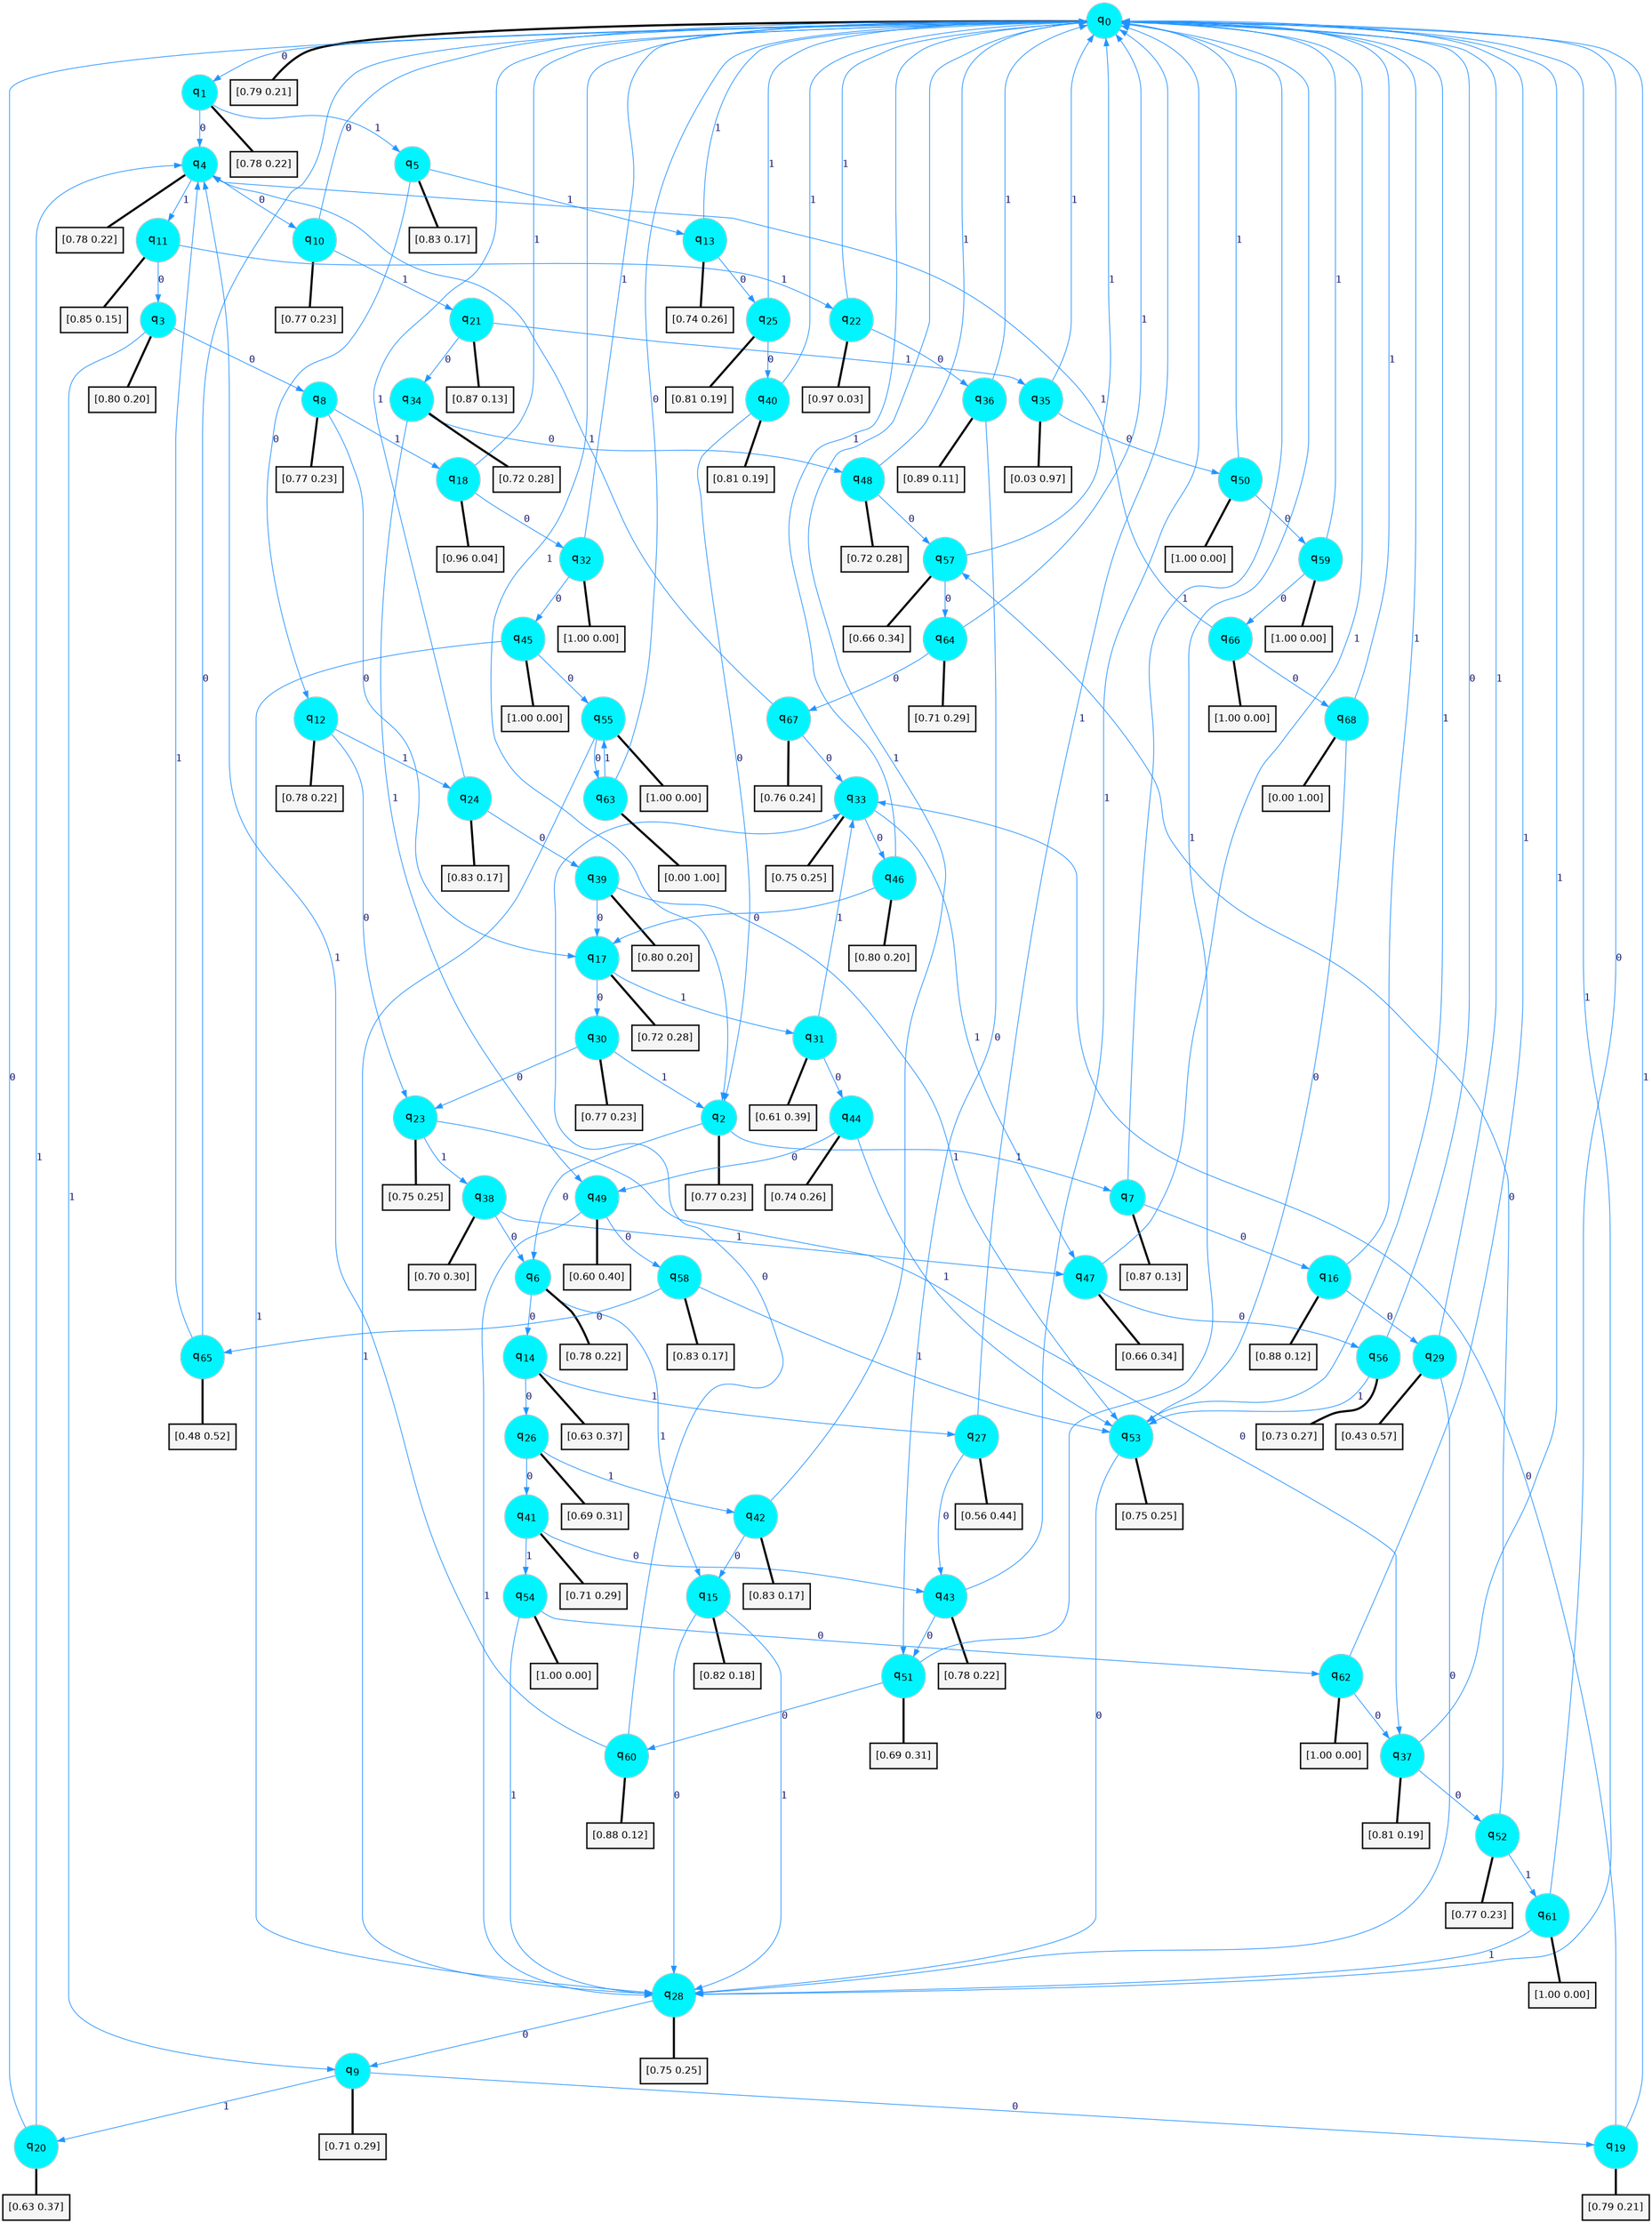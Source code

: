 digraph G {
graph [
bgcolor=transparent, dpi=300, rankdir=TD, size="40,25"];
node [
color=gray, fillcolor=turquoise1, fontcolor=black, fontname=Helvetica, fontsize=16, fontweight=bold, shape=circle, style=filled];
edge [
arrowsize=1, color=dodgerblue1, fontcolor=midnightblue, fontname=courier, fontweight=bold, penwidth=1, style=solid, weight=20];
0[label=<q<SUB>0</SUB>>];
1[label=<q<SUB>1</SUB>>];
2[label=<q<SUB>2</SUB>>];
3[label=<q<SUB>3</SUB>>];
4[label=<q<SUB>4</SUB>>];
5[label=<q<SUB>5</SUB>>];
6[label=<q<SUB>6</SUB>>];
7[label=<q<SUB>7</SUB>>];
8[label=<q<SUB>8</SUB>>];
9[label=<q<SUB>9</SUB>>];
10[label=<q<SUB>10</SUB>>];
11[label=<q<SUB>11</SUB>>];
12[label=<q<SUB>12</SUB>>];
13[label=<q<SUB>13</SUB>>];
14[label=<q<SUB>14</SUB>>];
15[label=<q<SUB>15</SUB>>];
16[label=<q<SUB>16</SUB>>];
17[label=<q<SUB>17</SUB>>];
18[label=<q<SUB>18</SUB>>];
19[label=<q<SUB>19</SUB>>];
20[label=<q<SUB>20</SUB>>];
21[label=<q<SUB>21</SUB>>];
22[label=<q<SUB>22</SUB>>];
23[label=<q<SUB>23</SUB>>];
24[label=<q<SUB>24</SUB>>];
25[label=<q<SUB>25</SUB>>];
26[label=<q<SUB>26</SUB>>];
27[label=<q<SUB>27</SUB>>];
28[label=<q<SUB>28</SUB>>];
29[label=<q<SUB>29</SUB>>];
30[label=<q<SUB>30</SUB>>];
31[label=<q<SUB>31</SUB>>];
32[label=<q<SUB>32</SUB>>];
33[label=<q<SUB>33</SUB>>];
34[label=<q<SUB>34</SUB>>];
35[label=<q<SUB>35</SUB>>];
36[label=<q<SUB>36</SUB>>];
37[label=<q<SUB>37</SUB>>];
38[label=<q<SUB>38</SUB>>];
39[label=<q<SUB>39</SUB>>];
40[label=<q<SUB>40</SUB>>];
41[label=<q<SUB>41</SUB>>];
42[label=<q<SUB>42</SUB>>];
43[label=<q<SUB>43</SUB>>];
44[label=<q<SUB>44</SUB>>];
45[label=<q<SUB>45</SUB>>];
46[label=<q<SUB>46</SUB>>];
47[label=<q<SUB>47</SUB>>];
48[label=<q<SUB>48</SUB>>];
49[label=<q<SUB>49</SUB>>];
50[label=<q<SUB>50</SUB>>];
51[label=<q<SUB>51</SUB>>];
52[label=<q<SUB>52</SUB>>];
53[label=<q<SUB>53</SUB>>];
54[label=<q<SUB>54</SUB>>];
55[label=<q<SUB>55</SUB>>];
56[label=<q<SUB>56</SUB>>];
57[label=<q<SUB>57</SUB>>];
58[label=<q<SUB>58</SUB>>];
59[label=<q<SUB>59</SUB>>];
60[label=<q<SUB>60</SUB>>];
61[label=<q<SUB>61</SUB>>];
62[label=<q<SUB>62</SUB>>];
63[label=<q<SUB>63</SUB>>];
64[label=<q<SUB>64</SUB>>];
65[label=<q<SUB>65</SUB>>];
66[label=<q<SUB>66</SUB>>];
67[label=<q<SUB>67</SUB>>];
68[label=<q<SUB>68</SUB>>];
69[label="[0.79 0.21]", shape=box,fontcolor=black, fontname=Helvetica, fontsize=14, penwidth=2, fillcolor=whitesmoke,color=black];
70[label="[0.78 0.22]", shape=box,fontcolor=black, fontname=Helvetica, fontsize=14, penwidth=2, fillcolor=whitesmoke,color=black];
71[label="[0.77 0.23]", shape=box,fontcolor=black, fontname=Helvetica, fontsize=14, penwidth=2, fillcolor=whitesmoke,color=black];
72[label="[0.80 0.20]", shape=box,fontcolor=black, fontname=Helvetica, fontsize=14, penwidth=2, fillcolor=whitesmoke,color=black];
73[label="[0.78 0.22]", shape=box,fontcolor=black, fontname=Helvetica, fontsize=14, penwidth=2, fillcolor=whitesmoke,color=black];
74[label="[0.83 0.17]", shape=box,fontcolor=black, fontname=Helvetica, fontsize=14, penwidth=2, fillcolor=whitesmoke,color=black];
75[label="[0.78 0.22]", shape=box,fontcolor=black, fontname=Helvetica, fontsize=14, penwidth=2, fillcolor=whitesmoke,color=black];
76[label="[0.87 0.13]", shape=box,fontcolor=black, fontname=Helvetica, fontsize=14, penwidth=2, fillcolor=whitesmoke,color=black];
77[label="[0.77 0.23]", shape=box,fontcolor=black, fontname=Helvetica, fontsize=14, penwidth=2, fillcolor=whitesmoke,color=black];
78[label="[0.71 0.29]", shape=box,fontcolor=black, fontname=Helvetica, fontsize=14, penwidth=2, fillcolor=whitesmoke,color=black];
79[label="[0.77 0.23]", shape=box,fontcolor=black, fontname=Helvetica, fontsize=14, penwidth=2, fillcolor=whitesmoke,color=black];
80[label="[0.85 0.15]", shape=box,fontcolor=black, fontname=Helvetica, fontsize=14, penwidth=2, fillcolor=whitesmoke,color=black];
81[label="[0.78 0.22]", shape=box,fontcolor=black, fontname=Helvetica, fontsize=14, penwidth=2, fillcolor=whitesmoke,color=black];
82[label="[0.74 0.26]", shape=box,fontcolor=black, fontname=Helvetica, fontsize=14, penwidth=2, fillcolor=whitesmoke,color=black];
83[label="[0.63 0.37]", shape=box,fontcolor=black, fontname=Helvetica, fontsize=14, penwidth=2, fillcolor=whitesmoke,color=black];
84[label="[0.82 0.18]", shape=box,fontcolor=black, fontname=Helvetica, fontsize=14, penwidth=2, fillcolor=whitesmoke,color=black];
85[label="[0.88 0.12]", shape=box,fontcolor=black, fontname=Helvetica, fontsize=14, penwidth=2, fillcolor=whitesmoke,color=black];
86[label="[0.72 0.28]", shape=box,fontcolor=black, fontname=Helvetica, fontsize=14, penwidth=2, fillcolor=whitesmoke,color=black];
87[label="[0.96 0.04]", shape=box,fontcolor=black, fontname=Helvetica, fontsize=14, penwidth=2, fillcolor=whitesmoke,color=black];
88[label="[0.79 0.21]", shape=box,fontcolor=black, fontname=Helvetica, fontsize=14, penwidth=2, fillcolor=whitesmoke,color=black];
89[label="[0.63 0.37]", shape=box,fontcolor=black, fontname=Helvetica, fontsize=14, penwidth=2, fillcolor=whitesmoke,color=black];
90[label="[0.87 0.13]", shape=box,fontcolor=black, fontname=Helvetica, fontsize=14, penwidth=2, fillcolor=whitesmoke,color=black];
91[label="[0.97 0.03]", shape=box,fontcolor=black, fontname=Helvetica, fontsize=14, penwidth=2, fillcolor=whitesmoke,color=black];
92[label="[0.75 0.25]", shape=box,fontcolor=black, fontname=Helvetica, fontsize=14, penwidth=2, fillcolor=whitesmoke,color=black];
93[label="[0.83 0.17]", shape=box,fontcolor=black, fontname=Helvetica, fontsize=14, penwidth=2, fillcolor=whitesmoke,color=black];
94[label="[0.81 0.19]", shape=box,fontcolor=black, fontname=Helvetica, fontsize=14, penwidth=2, fillcolor=whitesmoke,color=black];
95[label="[0.69 0.31]", shape=box,fontcolor=black, fontname=Helvetica, fontsize=14, penwidth=2, fillcolor=whitesmoke,color=black];
96[label="[0.56 0.44]", shape=box,fontcolor=black, fontname=Helvetica, fontsize=14, penwidth=2, fillcolor=whitesmoke,color=black];
97[label="[0.75 0.25]", shape=box,fontcolor=black, fontname=Helvetica, fontsize=14, penwidth=2, fillcolor=whitesmoke,color=black];
98[label="[0.43 0.57]", shape=box,fontcolor=black, fontname=Helvetica, fontsize=14, penwidth=2, fillcolor=whitesmoke,color=black];
99[label="[0.77 0.23]", shape=box,fontcolor=black, fontname=Helvetica, fontsize=14, penwidth=2, fillcolor=whitesmoke,color=black];
100[label="[0.61 0.39]", shape=box,fontcolor=black, fontname=Helvetica, fontsize=14, penwidth=2, fillcolor=whitesmoke,color=black];
101[label="[1.00 0.00]", shape=box,fontcolor=black, fontname=Helvetica, fontsize=14, penwidth=2, fillcolor=whitesmoke,color=black];
102[label="[0.75 0.25]", shape=box,fontcolor=black, fontname=Helvetica, fontsize=14, penwidth=2, fillcolor=whitesmoke,color=black];
103[label="[0.72 0.28]", shape=box,fontcolor=black, fontname=Helvetica, fontsize=14, penwidth=2, fillcolor=whitesmoke,color=black];
104[label="[0.03 0.97]", shape=box,fontcolor=black, fontname=Helvetica, fontsize=14, penwidth=2, fillcolor=whitesmoke,color=black];
105[label="[0.89 0.11]", shape=box,fontcolor=black, fontname=Helvetica, fontsize=14, penwidth=2, fillcolor=whitesmoke,color=black];
106[label="[0.81 0.19]", shape=box,fontcolor=black, fontname=Helvetica, fontsize=14, penwidth=2, fillcolor=whitesmoke,color=black];
107[label="[0.70 0.30]", shape=box,fontcolor=black, fontname=Helvetica, fontsize=14, penwidth=2, fillcolor=whitesmoke,color=black];
108[label="[0.80 0.20]", shape=box,fontcolor=black, fontname=Helvetica, fontsize=14, penwidth=2, fillcolor=whitesmoke,color=black];
109[label="[0.81 0.19]", shape=box,fontcolor=black, fontname=Helvetica, fontsize=14, penwidth=2, fillcolor=whitesmoke,color=black];
110[label="[0.71 0.29]", shape=box,fontcolor=black, fontname=Helvetica, fontsize=14, penwidth=2, fillcolor=whitesmoke,color=black];
111[label="[0.83 0.17]", shape=box,fontcolor=black, fontname=Helvetica, fontsize=14, penwidth=2, fillcolor=whitesmoke,color=black];
112[label="[0.78 0.22]", shape=box,fontcolor=black, fontname=Helvetica, fontsize=14, penwidth=2, fillcolor=whitesmoke,color=black];
113[label="[0.74 0.26]", shape=box,fontcolor=black, fontname=Helvetica, fontsize=14, penwidth=2, fillcolor=whitesmoke,color=black];
114[label="[1.00 0.00]", shape=box,fontcolor=black, fontname=Helvetica, fontsize=14, penwidth=2, fillcolor=whitesmoke,color=black];
115[label="[0.80 0.20]", shape=box,fontcolor=black, fontname=Helvetica, fontsize=14, penwidth=2, fillcolor=whitesmoke,color=black];
116[label="[0.66 0.34]", shape=box,fontcolor=black, fontname=Helvetica, fontsize=14, penwidth=2, fillcolor=whitesmoke,color=black];
117[label="[0.72 0.28]", shape=box,fontcolor=black, fontname=Helvetica, fontsize=14, penwidth=2, fillcolor=whitesmoke,color=black];
118[label="[0.60 0.40]", shape=box,fontcolor=black, fontname=Helvetica, fontsize=14, penwidth=2, fillcolor=whitesmoke,color=black];
119[label="[1.00 0.00]", shape=box,fontcolor=black, fontname=Helvetica, fontsize=14, penwidth=2, fillcolor=whitesmoke,color=black];
120[label="[0.69 0.31]", shape=box,fontcolor=black, fontname=Helvetica, fontsize=14, penwidth=2, fillcolor=whitesmoke,color=black];
121[label="[0.77 0.23]", shape=box,fontcolor=black, fontname=Helvetica, fontsize=14, penwidth=2, fillcolor=whitesmoke,color=black];
122[label="[0.75 0.25]", shape=box,fontcolor=black, fontname=Helvetica, fontsize=14, penwidth=2, fillcolor=whitesmoke,color=black];
123[label="[1.00 0.00]", shape=box,fontcolor=black, fontname=Helvetica, fontsize=14, penwidth=2, fillcolor=whitesmoke,color=black];
124[label="[1.00 0.00]", shape=box,fontcolor=black, fontname=Helvetica, fontsize=14, penwidth=2, fillcolor=whitesmoke,color=black];
125[label="[0.73 0.27]", shape=box,fontcolor=black, fontname=Helvetica, fontsize=14, penwidth=2, fillcolor=whitesmoke,color=black];
126[label="[0.66 0.34]", shape=box,fontcolor=black, fontname=Helvetica, fontsize=14, penwidth=2, fillcolor=whitesmoke,color=black];
127[label="[0.83 0.17]", shape=box,fontcolor=black, fontname=Helvetica, fontsize=14, penwidth=2, fillcolor=whitesmoke,color=black];
128[label="[1.00 0.00]", shape=box,fontcolor=black, fontname=Helvetica, fontsize=14, penwidth=2, fillcolor=whitesmoke,color=black];
129[label="[0.88 0.12]", shape=box,fontcolor=black, fontname=Helvetica, fontsize=14, penwidth=2, fillcolor=whitesmoke,color=black];
130[label="[1.00 0.00]", shape=box,fontcolor=black, fontname=Helvetica, fontsize=14, penwidth=2, fillcolor=whitesmoke,color=black];
131[label="[1.00 0.00]", shape=box,fontcolor=black, fontname=Helvetica, fontsize=14, penwidth=2, fillcolor=whitesmoke,color=black];
132[label="[0.00 1.00]", shape=box,fontcolor=black, fontname=Helvetica, fontsize=14, penwidth=2, fillcolor=whitesmoke,color=black];
133[label="[0.71 0.29]", shape=box,fontcolor=black, fontname=Helvetica, fontsize=14, penwidth=2, fillcolor=whitesmoke,color=black];
134[label="[0.48 0.52]", shape=box,fontcolor=black, fontname=Helvetica, fontsize=14, penwidth=2, fillcolor=whitesmoke,color=black];
135[label="[1.00 0.00]", shape=box,fontcolor=black, fontname=Helvetica, fontsize=14, penwidth=2, fillcolor=whitesmoke,color=black];
136[label="[0.76 0.24]", shape=box,fontcolor=black, fontname=Helvetica, fontsize=14, penwidth=2, fillcolor=whitesmoke,color=black];
137[label="[0.00 1.00]", shape=box,fontcolor=black, fontname=Helvetica, fontsize=14, penwidth=2, fillcolor=whitesmoke,color=black];
0->1 [label=0];
0->2 [label=1];
0->69 [arrowhead=none, penwidth=3,color=black];
1->4 [label=0];
1->5 [label=1];
1->70 [arrowhead=none, penwidth=3,color=black];
2->6 [label=0];
2->7 [label=1];
2->71 [arrowhead=none, penwidth=3,color=black];
3->8 [label=0];
3->9 [label=1];
3->72 [arrowhead=none, penwidth=3,color=black];
4->10 [label=0];
4->11 [label=1];
4->73 [arrowhead=none, penwidth=3,color=black];
5->12 [label=0];
5->13 [label=1];
5->74 [arrowhead=none, penwidth=3,color=black];
6->14 [label=0];
6->15 [label=1];
6->75 [arrowhead=none, penwidth=3,color=black];
7->16 [label=0];
7->0 [label=1];
7->76 [arrowhead=none, penwidth=3,color=black];
8->17 [label=0];
8->18 [label=1];
8->77 [arrowhead=none, penwidth=3,color=black];
9->19 [label=0];
9->20 [label=1];
9->78 [arrowhead=none, penwidth=3,color=black];
10->0 [label=0];
10->21 [label=1];
10->79 [arrowhead=none, penwidth=3,color=black];
11->3 [label=0];
11->22 [label=1];
11->80 [arrowhead=none, penwidth=3,color=black];
12->23 [label=0];
12->24 [label=1];
12->81 [arrowhead=none, penwidth=3,color=black];
13->25 [label=0];
13->0 [label=1];
13->82 [arrowhead=none, penwidth=3,color=black];
14->26 [label=0];
14->27 [label=1];
14->83 [arrowhead=none, penwidth=3,color=black];
15->28 [label=0];
15->28 [label=1];
15->84 [arrowhead=none, penwidth=3,color=black];
16->29 [label=0];
16->0 [label=1];
16->85 [arrowhead=none, penwidth=3,color=black];
17->30 [label=0];
17->31 [label=1];
17->86 [arrowhead=none, penwidth=3,color=black];
18->32 [label=0];
18->0 [label=1];
18->87 [arrowhead=none, penwidth=3,color=black];
19->33 [label=0];
19->0 [label=1];
19->88 [arrowhead=none, penwidth=3,color=black];
20->0 [label=0];
20->4 [label=1];
20->89 [arrowhead=none, penwidth=3,color=black];
21->34 [label=0];
21->35 [label=1];
21->90 [arrowhead=none, penwidth=3,color=black];
22->36 [label=0];
22->0 [label=1];
22->91 [arrowhead=none, penwidth=3,color=black];
23->37 [label=0];
23->38 [label=1];
23->92 [arrowhead=none, penwidth=3,color=black];
24->39 [label=0];
24->0 [label=1];
24->93 [arrowhead=none, penwidth=3,color=black];
25->40 [label=0];
25->0 [label=1];
25->94 [arrowhead=none, penwidth=3,color=black];
26->41 [label=0];
26->42 [label=1];
26->95 [arrowhead=none, penwidth=3,color=black];
27->43 [label=0];
27->0 [label=1];
27->96 [arrowhead=none, penwidth=3,color=black];
28->9 [label=0];
28->0 [label=1];
28->97 [arrowhead=none, penwidth=3,color=black];
29->28 [label=0];
29->0 [label=1];
29->98 [arrowhead=none, penwidth=3,color=black];
30->23 [label=0];
30->2 [label=1];
30->99 [arrowhead=none, penwidth=3,color=black];
31->44 [label=0];
31->33 [label=1];
31->100 [arrowhead=none, penwidth=3,color=black];
32->45 [label=0];
32->0 [label=1];
32->101 [arrowhead=none, penwidth=3,color=black];
33->46 [label=0];
33->47 [label=1];
33->102 [arrowhead=none, penwidth=3,color=black];
34->48 [label=0];
34->49 [label=1];
34->103 [arrowhead=none, penwidth=3,color=black];
35->50 [label=0];
35->0 [label=1];
35->104 [arrowhead=none, penwidth=3,color=black];
36->51 [label=0];
36->0 [label=1];
36->105 [arrowhead=none, penwidth=3,color=black];
37->52 [label=0];
37->0 [label=1];
37->106 [arrowhead=none, penwidth=3,color=black];
38->6 [label=0];
38->47 [label=1];
38->107 [arrowhead=none, penwidth=3,color=black];
39->17 [label=0];
39->53 [label=1];
39->108 [arrowhead=none, penwidth=3,color=black];
40->2 [label=0];
40->0 [label=1];
40->109 [arrowhead=none, penwidth=3,color=black];
41->43 [label=0];
41->54 [label=1];
41->110 [arrowhead=none, penwidth=3,color=black];
42->15 [label=0];
42->0 [label=1];
42->111 [arrowhead=none, penwidth=3,color=black];
43->51 [label=0];
43->0 [label=1];
43->112 [arrowhead=none, penwidth=3,color=black];
44->49 [label=0];
44->53 [label=1];
44->113 [arrowhead=none, penwidth=3,color=black];
45->55 [label=0];
45->28 [label=1];
45->114 [arrowhead=none, penwidth=3,color=black];
46->17 [label=0];
46->0 [label=1];
46->115 [arrowhead=none, penwidth=3,color=black];
47->56 [label=0];
47->0 [label=1];
47->116 [arrowhead=none, penwidth=3,color=black];
48->57 [label=0];
48->0 [label=1];
48->117 [arrowhead=none, penwidth=3,color=black];
49->58 [label=0];
49->28 [label=1];
49->118 [arrowhead=none, penwidth=3,color=black];
50->59 [label=0];
50->0 [label=1];
50->119 [arrowhead=none, penwidth=3,color=black];
51->60 [label=0];
51->0 [label=1];
51->120 [arrowhead=none, penwidth=3,color=black];
52->57 [label=0];
52->61 [label=1];
52->121 [arrowhead=none, penwidth=3,color=black];
53->28 [label=0];
53->0 [label=1];
53->122 [arrowhead=none, penwidth=3,color=black];
54->62 [label=0];
54->28 [label=1];
54->123 [arrowhead=none, penwidth=3,color=black];
55->63 [label=0];
55->28 [label=1];
55->124 [arrowhead=none, penwidth=3,color=black];
56->0 [label=0];
56->53 [label=1];
56->125 [arrowhead=none, penwidth=3,color=black];
57->64 [label=0];
57->0 [label=1];
57->126 [arrowhead=none, penwidth=3,color=black];
58->65 [label=0];
58->53 [label=1];
58->127 [arrowhead=none, penwidth=3,color=black];
59->66 [label=0];
59->0 [label=1];
59->128 [arrowhead=none, penwidth=3,color=black];
60->33 [label=0];
60->4 [label=1];
60->129 [arrowhead=none, penwidth=3,color=black];
61->0 [label=0];
61->28 [label=1];
61->130 [arrowhead=none, penwidth=3,color=black];
62->37 [label=0];
62->0 [label=1];
62->131 [arrowhead=none, penwidth=3,color=black];
63->0 [label=0];
63->55 [label=1];
63->132 [arrowhead=none, penwidth=3,color=black];
64->67 [label=0];
64->0 [label=1];
64->133 [arrowhead=none, penwidth=3,color=black];
65->0 [label=0];
65->4 [label=1];
65->134 [arrowhead=none, penwidth=3,color=black];
66->68 [label=0];
66->4 [label=1];
66->135 [arrowhead=none, penwidth=3,color=black];
67->33 [label=0];
67->4 [label=1];
67->136 [arrowhead=none, penwidth=3,color=black];
68->53 [label=0];
68->0 [label=1];
68->137 [arrowhead=none, penwidth=3,color=black];
}
